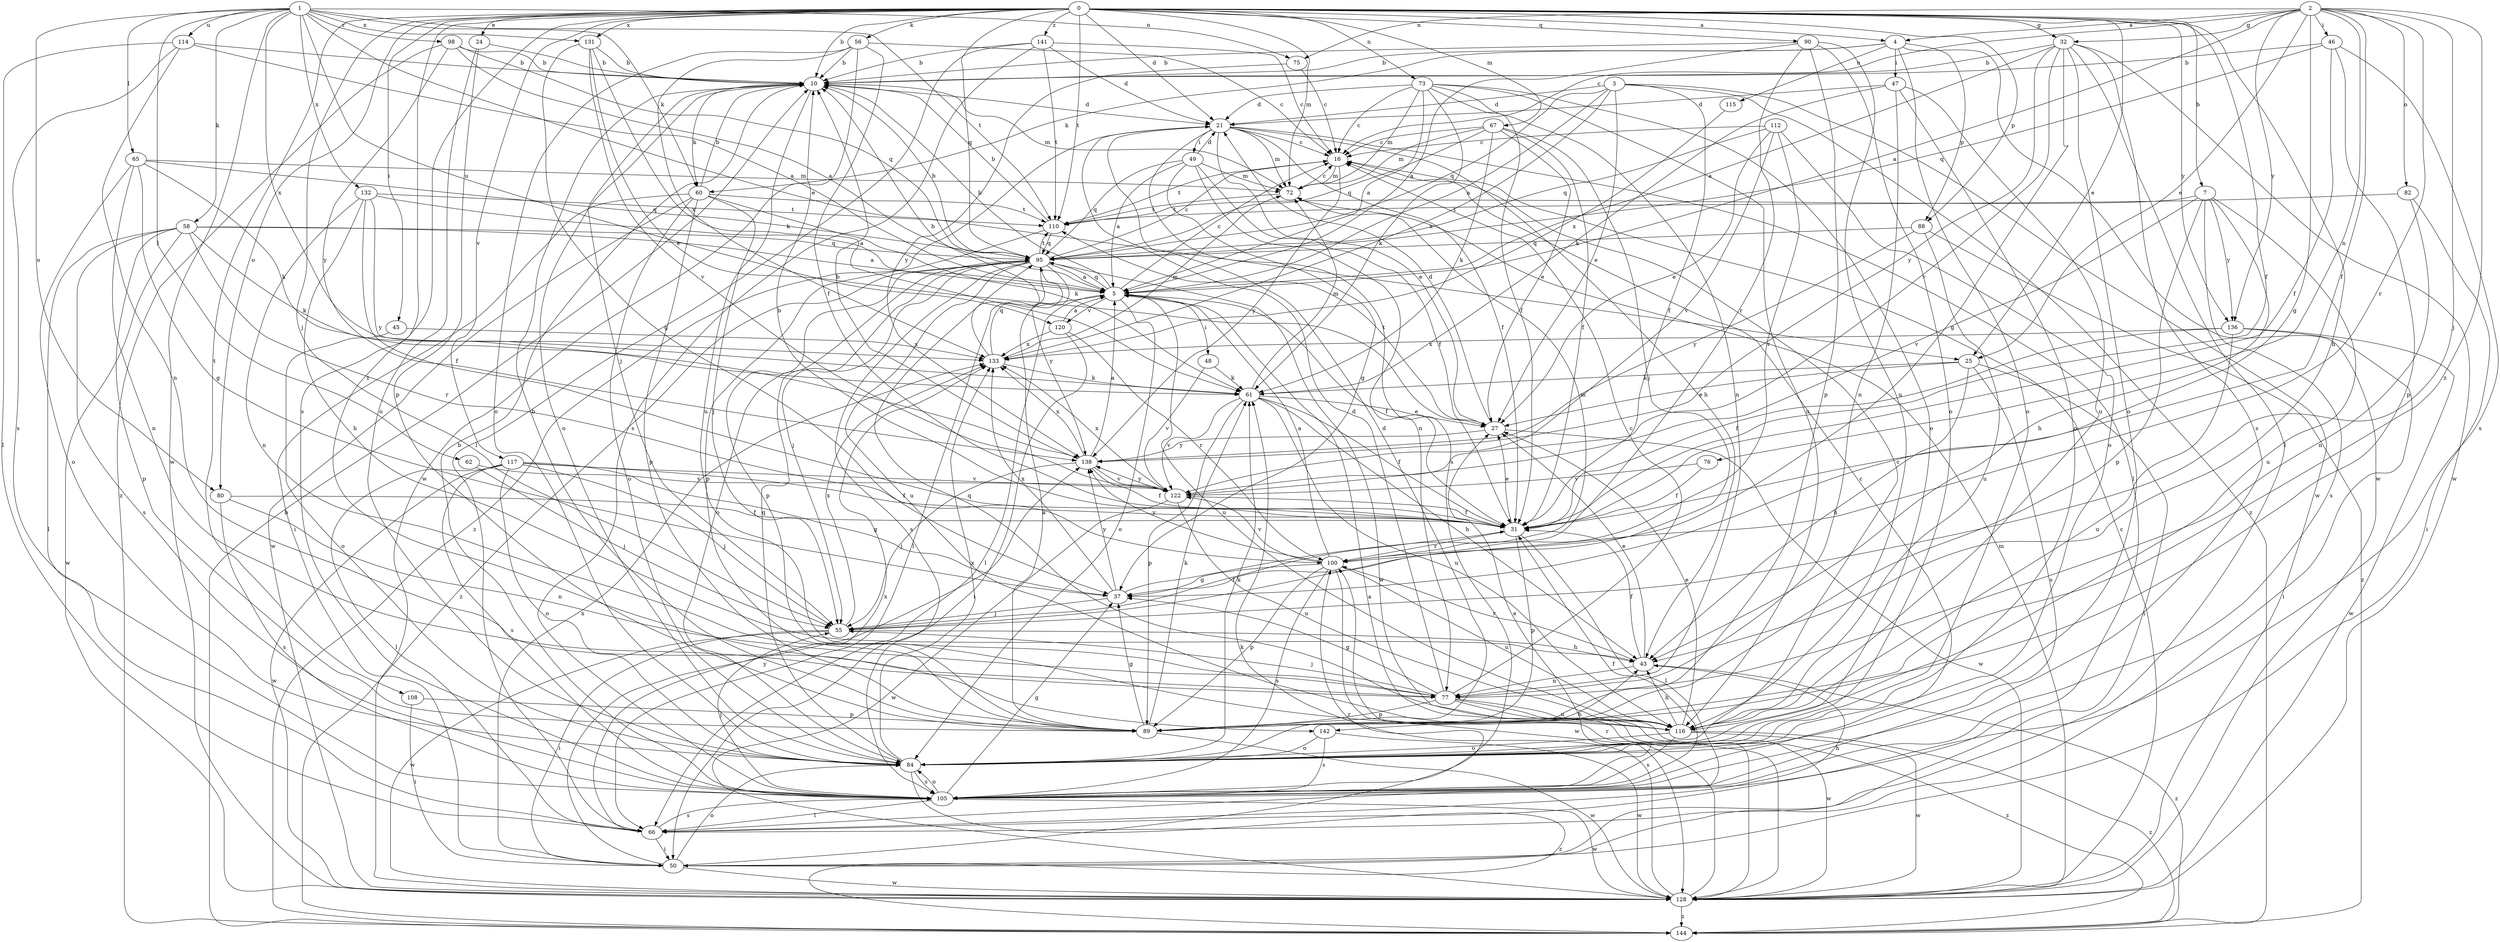 strict digraph  {
0;
1;
2;
3;
4;
5;
7;
10;
16;
21;
24;
25;
27;
31;
32;
37;
43;
45;
46;
47;
48;
49;
50;
55;
56;
58;
60;
61;
62;
65;
66;
67;
72;
73;
75;
76;
77;
80;
82;
84;
88;
89;
90;
95;
98;
100;
105;
108;
110;
112;
114;
115;
116;
117;
120;
122;
128;
131;
132;
133;
136;
138;
141;
142;
144;
0 -> 4  [label=a];
0 -> 7  [label=b];
0 -> 10  [label=b];
0 -> 21  [label=d];
0 -> 24  [label=e];
0 -> 25  [label=e];
0 -> 31  [label=f];
0 -> 32  [label=g];
0 -> 43  [label=h];
0 -> 45  [label=i];
0 -> 55  [label=j];
0 -> 56  [label=k];
0 -> 67  [label=m];
0 -> 72  [label=m];
0 -> 73  [label=n];
0 -> 80  [label=o];
0 -> 88  [label=p];
0 -> 90  [label=q];
0 -> 95  [label=q];
0 -> 105  [label=s];
0 -> 108  [label=t];
0 -> 110  [label=t];
0 -> 117  [label=v];
0 -> 131  [label=x];
0 -> 136  [label=y];
0 -> 141  [label=z];
0 -> 142  [label=z];
1 -> 25  [label=e];
1 -> 58  [label=k];
1 -> 60  [label=k];
1 -> 62  [label=l];
1 -> 65  [label=l];
1 -> 75  [label=n];
1 -> 80  [label=o];
1 -> 98  [label=r];
1 -> 110  [label=t];
1 -> 114  [label=u];
1 -> 128  [label=w];
1 -> 131  [label=x];
1 -> 132  [label=x];
1 -> 133  [label=x];
1 -> 120  [label=u];
2 -> 4  [label=a];
2 -> 5  [label=a];
2 -> 16  [label=c];
2 -> 25  [label=e];
2 -> 31  [label=f];
2 -> 32  [label=g];
2 -> 37  [label=g];
2 -> 46  [label=i];
2 -> 55  [label=j];
2 -> 75  [label=n];
2 -> 76  [label=n];
2 -> 82  [label=o];
2 -> 100  [label=r];
2 -> 136  [label=y];
2 -> 142  [label=z];
3 -> 5  [label=a];
3 -> 21  [label=d];
3 -> 27  [label=e];
3 -> 31  [label=f];
3 -> 95  [label=q];
3 -> 128  [label=w];
3 -> 133  [label=x];
3 -> 144  [label=z];
4 -> 10  [label=b];
4 -> 47  [label=i];
4 -> 60  [label=k];
4 -> 84  [label=o];
4 -> 88  [label=p];
4 -> 115  [label=u];
4 -> 128  [label=w];
5 -> 10  [label=b];
5 -> 16  [label=c];
5 -> 31  [label=f];
5 -> 48  [label=i];
5 -> 66  [label=l];
5 -> 84  [label=o];
5 -> 95  [label=q];
5 -> 116  [label=u];
5 -> 120  [label=v];
7 -> 43  [label=h];
7 -> 89  [label=p];
7 -> 105  [label=s];
7 -> 110  [label=t];
7 -> 116  [label=u];
7 -> 122  [label=v];
7 -> 136  [label=y];
10 -> 21  [label=d];
10 -> 55  [label=j];
10 -> 60  [label=k];
10 -> 72  [label=m];
10 -> 84  [label=o];
10 -> 116  [label=u];
16 -> 72  [label=m];
16 -> 110  [label=t];
16 -> 138  [label=y];
21 -> 16  [label=c];
21 -> 27  [label=e];
21 -> 31  [label=f];
21 -> 43  [label=h];
21 -> 49  [label=i];
21 -> 66  [label=l];
21 -> 72  [label=m];
21 -> 105  [label=s];
21 -> 144  [label=z];
24 -> 10  [label=b];
24 -> 84  [label=o];
24 -> 89  [label=p];
25 -> 27  [label=e];
25 -> 43  [label=h];
25 -> 50  [label=i];
25 -> 61  [label=k];
25 -> 105  [label=s];
27 -> 21  [label=d];
27 -> 110  [label=t];
27 -> 128  [label=w];
27 -> 138  [label=y];
31 -> 10  [label=b];
31 -> 27  [label=e];
31 -> 66  [label=l];
31 -> 89  [label=p];
31 -> 100  [label=r];
32 -> 5  [label=a];
32 -> 10  [label=b];
32 -> 37  [label=g];
32 -> 66  [label=l];
32 -> 84  [label=o];
32 -> 105  [label=s];
32 -> 122  [label=v];
32 -> 128  [label=w];
32 -> 138  [label=y];
37 -> 55  [label=j];
37 -> 72  [label=m];
37 -> 133  [label=x];
37 -> 138  [label=y];
43 -> 27  [label=e];
43 -> 31  [label=f];
43 -> 77  [label=n];
43 -> 100  [label=r];
43 -> 144  [label=z];
45 -> 84  [label=o];
45 -> 133  [label=x];
46 -> 10  [label=b];
46 -> 31  [label=f];
46 -> 89  [label=p];
46 -> 95  [label=q];
46 -> 105  [label=s];
47 -> 21  [label=d];
47 -> 61  [label=k];
47 -> 77  [label=n];
47 -> 84  [label=o];
47 -> 116  [label=u];
48 -> 61  [label=k];
48 -> 122  [label=v];
49 -> 5  [label=a];
49 -> 21  [label=d];
49 -> 31  [label=f];
49 -> 37  [label=g];
49 -> 72  [label=m];
49 -> 77  [label=n];
49 -> 95  [label=q];
50 -> 84  [label=o];
50 -> 100  [label=r];
50 -> 128  [label=w];
50 -> 133  [label=x];
50 -> 138  [label=y];
55 -> 31  [label=f];
55 -> 43  [label=h];
55 -> 50  [label=i];
55 -> 128  [label=w];
55 -> 133  [label=x];
56 -> 10  [label=b];
56 -> 16  [label=c];
56 -> 31  [label=f];
56 -> 84  [label=o];
56 -> 128  [label=w];
56 -> 133  [label=x];
58 -> 5  [label=a];
58 -> 61  [label=k];
58 -> 66  [label=l];
58 -> 89  [label=p];
58 -> 95  [label=q];
58 -> 100  [label=r];
58 -> 105  [label=s];
58 -> 128  [label=w];
60 -> 10  [label=b];
60 -> 50  [label=i];
60 -> 55  [label=j];
60 -> 61  [label=k];
60 -> 84  [label=o];
60 -> 89  [label=p];
60 -> 110  [label=t];
60 -> 128  [label=w];
61 -> 27  [label=e];
61 -> 31  [label=f];
61 -> 43  [label=h];
61 -> 72  [label=m];
61 -> 89  [label=p];
61 -> 116  [label=u];
61 -> 122  [label=v];
62 -> 55  [label=j];
62 -> 122  [label=v];
65 -> 37  [label=g];
65 -> 61  [label=k];
65 -> 72  [label=m];
65 -> 77  [label=n];
65 -> 84  [label=o];
65 -> 95  [label=q];
66 -> 43  [label=h];
66 -> 50  [label=i];
66 -> 105  [label=s];
66 -> 133  [label=x];
67 -> 16  [label=c];
67 -> 27  [label=e];
67 -> 31  [label=f];
67 -> 55  [label=j];
67 -> 61  [label=k];
67 -> 72  [label=m];
67 -> 95  [label=q];
72 -> 16  [label=c];
72 -> 110  [label=t];
73 -> 5  [label=a];
73 -> 16  [label=c];
73 -> 21  [label=d];
73 -> 31  [label=f];
73 -> 61  [label=k];
73 -> 72  [label=m];
73 -> 77  [label=n];
73 -> 84  [label=o];
73 -> 116  [label=u];
75 -> 16  [label=c];
75 -> 138  [label=y];
76 -> 31  [label=f];
76 -> 122  [label=v];
77 -> 16  [label=c];
77 -> 21  [label=d];
77 -> 37  [label=g];
77 -> 55  [label=j];
77 -> 89  [label=p];
77 -> 116  [label=u];
77 -> 128  [label=w];
77 -> 144  [label=z];
80 -> 31  [label=f];
80 -> 77  [label=n];
80 -> 105  [label=s];
82 -> 50  [label=i];
82 -> 77  [label=n];
82 -> 110  [label=t];
84 -> 16  [label=c];
84 -> 43  [label=h];
84 -> 61  [label=k];
84 -> 95  [label=q];
84 -> 105  [label=s];
84 -> 133  [label=x];
84 -> 144  [label=z];
88 -> 95  [label=q];
88 -> 116  [label=u];
88 -> 138  [label=y];
88 -> 144  [label=z];
89 -> 5  [label=a];
89 -> 10  [label=b];
89 -> 21  [label=d];
89 -> 37  [label=g];
89 -> 61  [label=k];
89 -> 128  [label=w];
90 -> 5  [label=a];
90 -> 10  [label=b];
90 -> 84  [label=o];
90 -> 89  [label=p];
90 -> 100  [label=r];
90 -> 116  [label=u];
95 -> 5  [label=a];
95 -> 10  [label=b];
95 -> 16  [label=c];
95 -> 55  [label=j];
95 -> 66  [label=l];
95 -> 84  [label=o];
95 -> 89  [label=p];
95 -> 105  [label=s];
95 -> 110  [label=t];
95 -> 116  [label=u];
95 -> 128  [label=w];
95 -> 138  [label=y];
95 -> 144  [label=z];
98 -> 5  [label=a];
98 -> 10  [label=b];
98 -> 95  [label=q];
98 -> 138  [label=y];
98 -> 144  [label=z];
100 -> 5  [label=a];
100 -> 37  [label=g];
100 -> 89  [label=p];
100 -> 105  [label=s];
100 -> 116  [label=u];
100 -> 122  [label=v];
100 -> 128  [label=w];
100 -> 138  [label=y];
105 -> 10  [label=b];
105 -> 16  [label=c];
105 -> 27  [label=e];
105 -> 31  [label=f];
105 -> 37  [label=g];
105 -> 55  [label=j];
105 -> 66  [label=l];
105 -> 84  [label=o];
105 -> 128  [label=w];
108 -> 50  [label=i];
108 -> 89  [label=p];
110 -> 10  [label=b];
110 -> 89  [label=p];
110 -> 95  [label=q];
112 -> 16  [label=c];
112 -> 27  [label=e];
112 -> 84  [label=o];
112 -> 95  [label=q];
112 -> 100  [label=r];
112 -> 122  [label=v];
114 -> 5  [label=a];
114 -> 10  [label=b];
114 -> 66  [label=l];
114 -> 77  [label=n];
114 -> 105  [label=s];
115 -> 133  [label=x];
116 -> 27  [label=e];
116 -> 43  [label=h];
116 -> 84  [label=o];
116 -> 95  [label=q];
116 -> 105  [label=s];
116 -> 128  [label=w];
116 -> 144  [label=z];
117 -> 31  [label=f];
117 -> 37  [label=g];
117 -> 55  [label=j];
117 -> 66  [label=l];
117 -> 84  [label=o];
117 -> 105  [label=s];
117 -> 122  [label=v];
117 -> 128  [label=w];
120 -> 5  [label=a];
120 -> 50  [label=i];
120 -> 100  [label=r];
120 -> 133  [label=x];
122 -> 31  [label=f];
122 -> 116  [label=u];
122 -> 128  [label=w];
122 -> 133  [label=x];
122 -> 138  [label=y];
128 -> 5  [label=a];
128 -> 16  [label=c];
128 -> 61  [label=k];
128 -> 72  [label=m];
128 -> 100  [label=r];
128 -> 144  [label=z];
131 -> 10  [label=b];
131 -> 27  [label=e];
131 -> 37  [label=g];
131 -> 61  [label=k];
131 -> 122  [label=v];
132 -> 5  [label=a];
132 -> 31  [label=f];
132 -> 43  [label=h];
132 -> 77  [label=n];
132 -> 110  [label=t];
132 -> 138  [label=y];
133 -> 10  [label=b];
133 -> 61  [label=k];
133 -> 72  [label=m];
133 -> 95  [label=q];
136 -> 31  [label=f];
136 -> 50  [label=i];
136 -> 116  [label=u];
136 -> 128  [label=w];
136 -> 133  [label=x];
138 -> 5  [label=a];
138 -> 10  [label=b];
138 -> 31  [label=f];
138 -> 55  [label=j];
138 -> 122  [label=v];
138 -> 133  [label=x];
141 -> 10  [label=b];
141 -> 16  [label=c];
141 -> 21  [label=d];
141 -> 66  [label=l];
141 -> 105  [label=s];
141 -> 110  [label=t];
142 -> 84  [label=o];
142 -> 105  [label=s];
142 -> 128  [label=w];
144 -> 10  [label=b];
}
